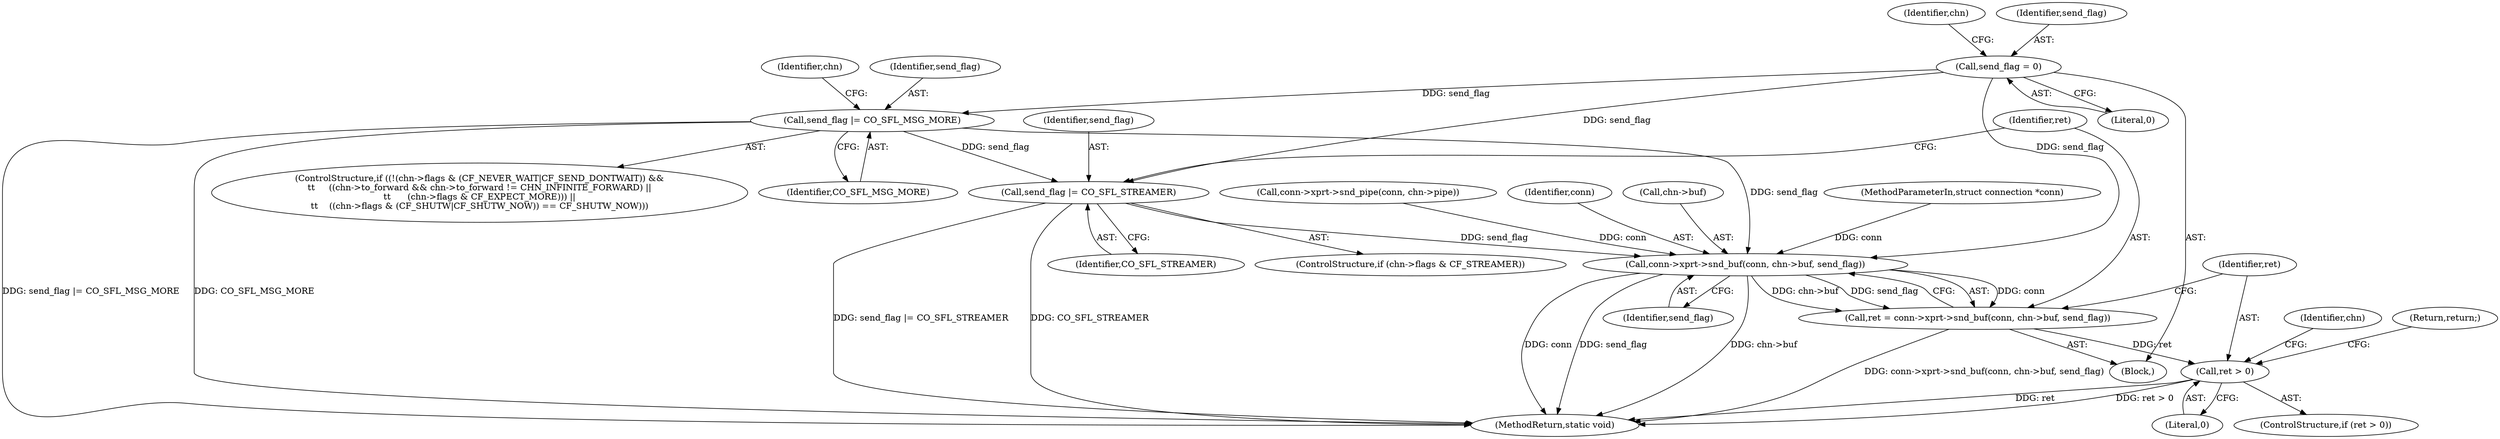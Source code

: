 digraph "0_haproxy_b4d05093bc89f71377230228007e69a1434c1a0c_1@API" {
"1000199" [label="(Call,send_flag = 0)"];
"1000237" [label="(Call,send_flag |= CO_SFL_MSG_MORE)"];
"1000246" [label="(Call,send_flag |= CO_SFL_STREAMER)"];
"1000251" [label="(Call,conn->xprt->snd_buf(conn, chn->buf, send_flag))"];
"1000249" [label="(Call,ret = conn->xprt->snd_buf(conn, chn->buf, send_flag))"];
"1000258" [label="(Call,ret > 0)"];
"1000208" [label="(Identifier,chn)"];
"1000251" [label="(Call,conn->xprt->snd_buf(conn, chn->buf, send_flag))"];
"1000200" [label="(Identifier,send_flag)"];
"1000201" [label="(Literal,0)"];
"1000285" [label="(Return,return;)"];
"1000249" [label="(Call,ret = conn->xprt->snd_buf(conn, chn->buf, send_flag))"];
"1000237" [label="(Call,send_flag |= CO_SFL_MSG_MORE)"];
"1000264" [label="(Identifier,chn)"];
"1000197" [label="(Block,)"];
"1000256" [label="(Identifier,send_flag)"];
"1000286" [label="(MethodReturn,static void)"];
"1000106" [label="(MethodParameterIn,struct connection *conn)"];
"1000134" [label="(Call,conn->xprt->snd_pipe(conn, chn->pipe))"];
"1000258" [label="(Call,ret > 0)"];
"1000252" [label="(Identifier,conn)"];
"1000199" [label="(Call,send_flag = 0)"];
"1000202" [label="(ControlStructure,if ((!(chn->flags & (CF_NEVER_WAIT|CF_SEND_DONTWAIT)) &&\n\t\t     ((chn->to_forward && chn->to_forward != CHN_INFINITE_FORWARD) ||\n\t\t      (chn->flags & CF_EXPECT_MORE))) ||\n\t\t    ((chn->flags & (CF_SHUTW|CF_SHUTW_NOW)) == CF_SHUTW_NOW)))"];
"1000248" [label="(Identifier,CO_SFL_STREAMER)"];
"1000260" [label="(Literal,0)"];
"1000253" [label="(Call,chn->buf)"];
"1000243" [label="(Identifier,chn)"];
"1000238" [label="(Identifier,send_flag)"];
"1000240" [label="(ControlStructure,if (chn->flags & CF_STREAMER))"];
"1000247" [label="(Identifier,send_flag)"];
"1000246" [label="(Call,send_flag |= CO_SFL_STREAMER)"];
"1000259" [label="(Identifier,ret)"];
"1000257" [label="(ControlStructure,if (ret > 0))"];
"1000239" [label="(Identifier,CO_SFL_MSG_MORE)"];
"1000250" [label="(Identifier,ret)"];
"1000199" -> "1000197"  [label="AST: "];
"1000199" -> "1000201"  [label="CFG: "];
"1000200" -> "1000199"  [label="AST: "];
"1000201" -> "1000199"  [label="AST: "];
"1000208" -> "1000199"  [label="CFG: "];
"1000199" -> "1000237"  [label="DDG: send_flag"];
"1000199" -> "1000246"  [label="DDG: send_flag"];
"1000199" -> "1000251"  [label="DDG: send_flag"];
"1000237" -> "1000202"  [label="AST: "];
"1000237" -> "1000239"  [label="CFG: "];
"1000238" -> "1000237"  [label="AST: "];
"1000239" -> "1000237"  [label="AST: "];
"1000243" -> "1000237"  [label="CFG: "];
"1000237" -> "1000286"  [label="DDG: send_flag |= CO_SFL_MSG_MORE"];
"1000237" -> "1000286"  [label="DDG: CO_SFL_MSG_MORE"];
"1000237" -> "1000246"  [label="DDG: send_flag"];
"1000237" -> "1000251"  [label="DDG: send_flag"];
"1000246" -> "1000240"  [label="AST: "];
"1000246" -> "1000248"  [label="CFG: "];
"1000247" -> "1000246"  [label="AST: "];
"1000248" -> "1000246"  [label="AST: "];
"1000250" -> "1000246"  [label="CFG: "];
"1000246" -> "1000286"  [label="DDG: CO_SFL_STREAMER"];
"1000246" -> "1000286"  [label="DDG: send_flag |= CO_SFL_STREAMER"];
"1000246" -> "1000251"  [label="DDG: send_flag"];
"1000251" -> "1000249"  [label="AST: "];
"1000251" -> "1000256"  [label="CFG: "];
"1000252" -> "1000251"  [label="AST: "];
"1000253" -> "1000251"  [label="AST: "];
"1000256" -> "1000251"  [label="AST: "];
"1000249" -> "1000251"  [label="CFG: "];
"1000251" -> "1000286"  [label="DDG: chn->buf"];
"1000251" -> "1000286"  [label="DDG: conn"];
"1000251" -> "1000286"  [label="DDG: send_flag"];
"1000251" -> "1000249"  [label="DDG: conn"];
"1000251" -> "1000249"  [label="DDG: chn->buf"];
"1000251" -> "1000249"  [label="DDG: send_flag"];
"1000134" -> "1000251"  [label="DDG: conn"];
"1000106" -> "1000251"  [label="DDG: conn"];
"1000249" -> "1000197"  [label="AST: "];
"1000250" -> "1000249"  [label="AST: "];
"1000259" -> "1000249"  [label="CFG: "];
"1000249" -> "1000286"  [label="DDG: conn->xprt->snd_buf(conn, chn->buf, send_flag)"];
"1000249" -> "1000258"  [label="DDG: ret"];
"1000258" -> "1000257"  [label="AST: "];
"1000258" -> "1000260"  [label="CFG: "];
"1000259" -> "1000258"  [label="AST: "];
"1000260" -> "1000258"  [label="AST: "];
"1000264" -> "1000258"  [label="CFG: "];
"1000285" -> "1000258"  [label="CFG: "];
"1000258" -> "1000286"  [label="DDG: ret"];
"1000258" -> "1000286"  [label="DDG: ret > 0"];
}
